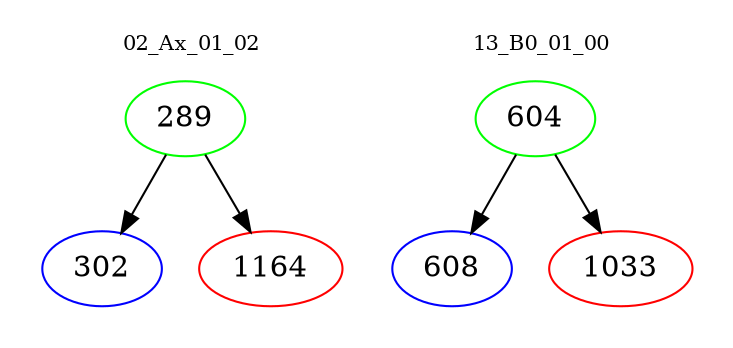 digraph{
subgraph cluster_0 {
color = white
label = "02_Ax_01_02";
fontsize=10;
T0_289 [label="289", color="green"]
T0_289 -> T0_302 [color="black"]
T0_302 [label="302", color="blue"]
T0_289 -> T0_1164 [color="black"]
T0_1164 [label="1164", color="red"]
}
subgraph cluster_1 {
color = white
label = "13_B0_01_00";
fontsize=10;
T1_604 [label="604", color="green"]
T1_604 -> T1_608 [color="black"]
T1_608 [label="608", color="blue"]
T1_604 -> T1_1033 [color="black"]
T1_1033 [label="1033", color="red"]
}
}
